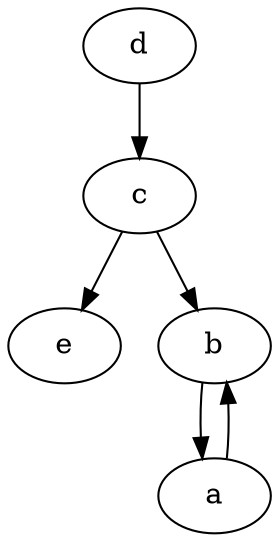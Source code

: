 digraph {
    // Node defaults can be set here if needed
    "e" [fontsize=14]
    "c" [fontsize=14]
    "d" [fontsize=14]
    "b" [fontsize=14]
    "a" [fontsize=14]
    edge[labeldistance=1.5 fontsize=12]
    "b" -> "a" [dir="forward"]
    "a" -> "b" [dir="forward"]
    "c" -> "b" [dir="forward"]
    "d" -> "c" [dir="forward"]
    "c" -> "e" [dir="forward"]
}